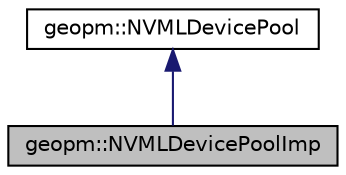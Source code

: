 digraph "geopm::NVMLDevicePoolImp"
{
 // LATEX_PDF_SIZE
  edge [fontname="Helvetica",fontsize="10",labelfontname="Helvetica",labelfontsize="10"];
  node [fontname="Helvetica",fontsize="10",shape=record];
  Node1 [label="geopm::NVMLDevicePoolImp",height=0.2,width=0.4,color="black", fillcolor="grey75", style="filled", fontcolor="black",tooltip=" "];
  Node2 -> Node1 [dir="back",color="midnightblue",fontsize="10",style="solid",fontname="Helvetica"];
  Node2 [label="geopm::NVMLDevicePool",height=0.2,width=0.4,color="black", fillcolor="white", style="filled",URL="$classgeopm_1_1_n_v_m_l_device_pool.html",tooltip=" "];
}
